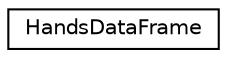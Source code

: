 digraph "Graphical Class Hierarchy"
{
 // INTERACTIVE_SVG=YES
 // LATEX_PDF_SIZE
  edge [fontname="Helvetica",fontsize="10",labelfontname="Helvetica",labelfontsize="10"];
  node [fontname="Helvetica",fontsize="10",shape=record];
  rankdir="LR";
  Node0 [label="HandsDataFrame",height=0.2,width=0.4,color="black", fillcolor="white", style="filled",URL="$class_mirage_x_r_1_1_hands_data_frame.html",tooltip=" "];
}
